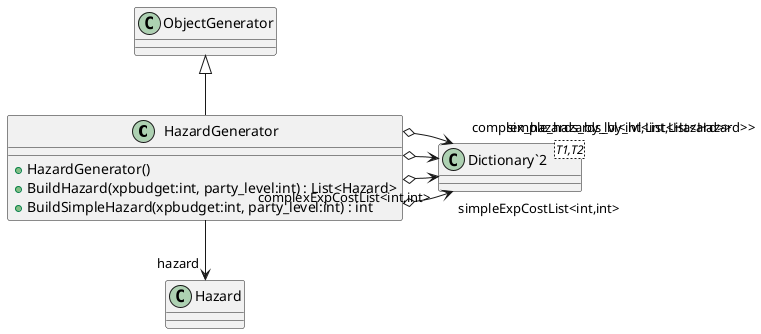 @startuml
class HazardGenerator {
    + HazardGenerator()
    + BuildHazard(xpbudget:int, party_level:int) : List<Hazard>
    + BuildSimpleHazard(xpbudget:int, party_level:int) : int
}
class "Dictionary`2"<T1,T2> {
}
ObjectGenerator <|-- HazardGenerator
HazardGenerator o-> "simpleExpCostList<int,int>" "Dictionary`2"
HazardGenerator o-> "complexExpCostList<int,int>" "Dictionary`2"
HazardGenerator o-> "simple_hazards_by_lvl<int,List<Hazard>>" "Dictionary`2"
HazardGenerator o-> "complex_hazards_by_lvl<int,List<Hazard>>" "Dictionary`2"
HazardGenerator --> "hazard" Hazard
@enduml
